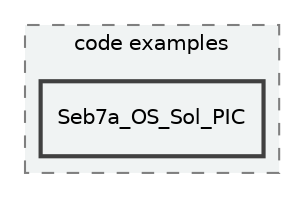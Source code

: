 digraph "lib/code examples/Seb7a_OS_Sol_PIC"
{
 // LATEX_PDF_SIZE
  edge [fontname="Helvetica",fontsize="10",labelfontname="Helvetica",labelfontsize="10"];
  node [fontname="Helvetica",fontsize="10",shape=record];
  compound=true
  subgraph clusterdir_84c3d07b5e1b77fb358b7da029237d00 {
    graph [ bgcolor="#f0f3f3", pencolor="grey50", style="filled,dashed,", label="code examples", fontname="Helvetica", fontsize="10", URL="dir_84c3d07b5e1b77fb358b7da029237d00.html"]
  dir_a0b7af27289560065cf8231c0284e8bb [shape=box, label="Seb7a_OS_Sol_PIC", style="filled,bold,", fillcolor="#f0f3f3", color="grey25", URL="dir_a0b7af27289560065cf8231c0284e8bb.html"];
  }
}
